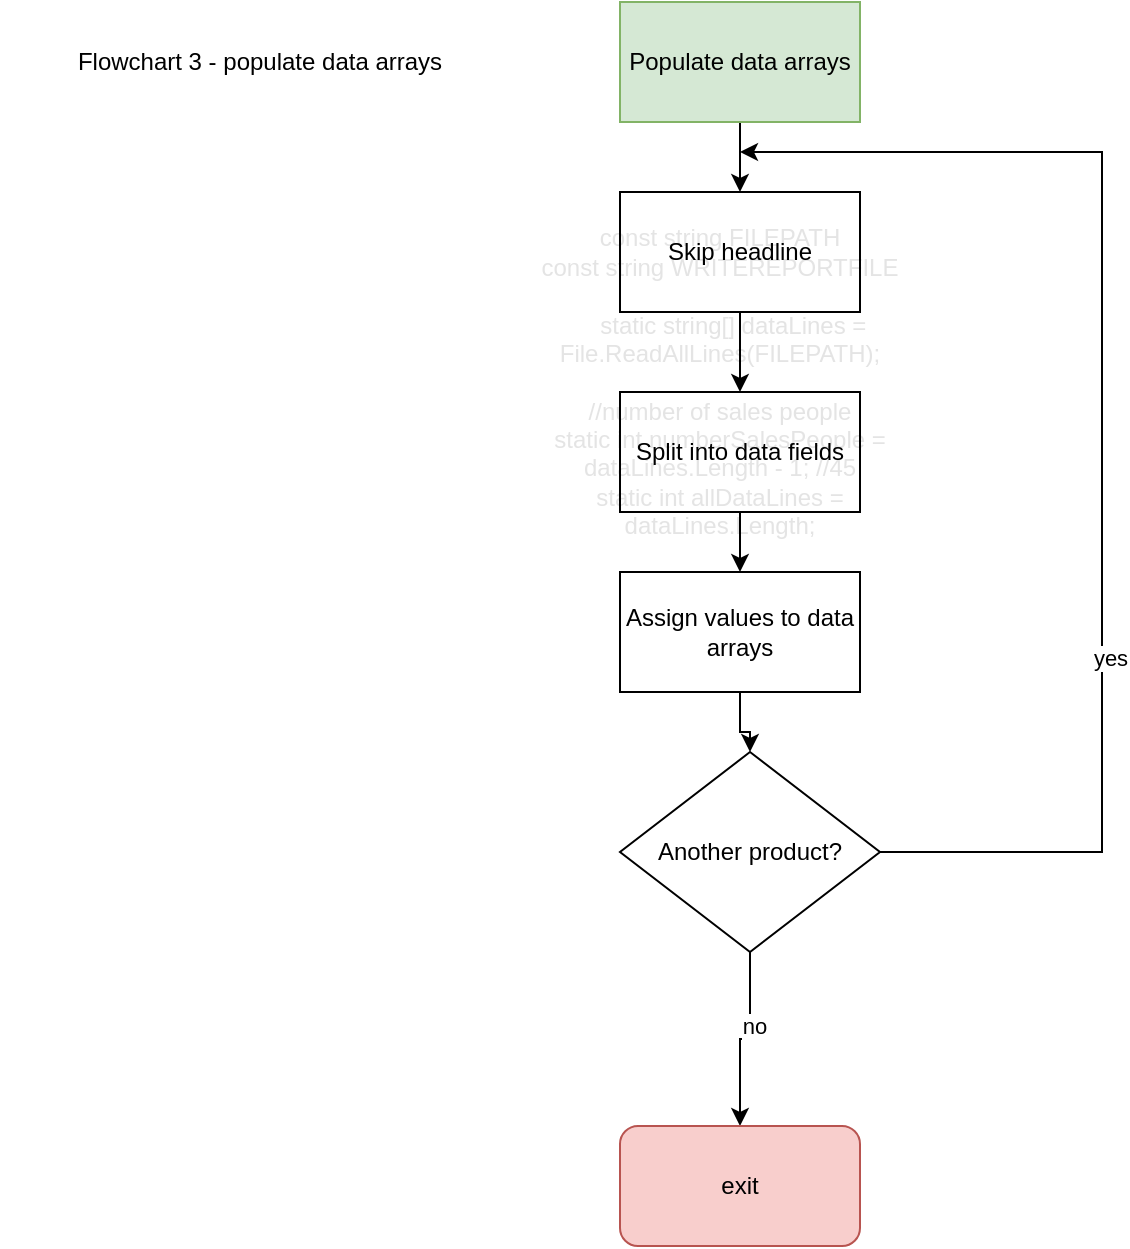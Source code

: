 <mxfile version="25.0.3">
  <diagram name="Page-1" id="9BJzNo_qaob0qYkO_GaA">
    <mxGraphModel dx="678" dy="2942" grid="1" gridSize="10" guides="1" tooltips="1" connect="1" arrows="1" fold="1" page="1" pageScale="1" pageWidth="827" pageHeight="1169" math="0" shadow="0">
      <root>
        <mxCell id="0" />
        <mxCell id="1" parent="0" />
        <mxCell id="T4grXYIampwU97DV0ojb-1" value="Flowchart 3 - populate data arrays" style="text;html=1;align=center;verticalAlign=middle;whiteSpace=wrap;rounded=0;" parent="1" vertex="1">
          <mxGeometry x="30" y="-2300" width="260" height="30" as="geometry" />
        </mxCell>
        <mxCell id="T4grXYIampwU97DV0ojb-5" value="" style="edgeStyle=orthogonalEdgeStyle;rounded=0;orthogonalLoop=1;jettySize=auto;html=1;" parent="1" source="T4grXYIampwU97DV0ojb-3" target="T4grXYIampwU97DV0ojb-4" edge="1">
          <mxGeometry relative="1" as="geometry" />
        </mxCell>
        <mxCell id="T4grXYIampwU97DV0ojb-3" value="Populate data arrays" style="rounded=0;whiteSpace=wrap;html=1;fillColor=#d5e8d4;strokeColor=#82b366;" parent="1" vertex="1">
          <mxGeometry x="340" y="-2315" width="120" height="60" as="geometry" />
        </mxCell>
        <mxCell id="T4grXYIampwU97DV0ojb-7" value="" style="edgeStyle=orthogonalEdgeStyle;rounded=0;orthogonalLoop=1;jettySize=auto;html=1;" parent="1" source="T4grXYIampwU97DV0ojb-4" target="T4grXYIampwU97DV0ojb-6" edge="1">
          <mxGeometry relative="1" as="geometry" />
        </mxCell>
        <mxCell id="T4grXYIampwU97DV0ojb-4" value="Skip headline" style="rounded=0;whiteSpace=wrap;html=1;" parent="1" vertex="1">
          <mxGeometry x="340" y="-2220" width="120" height="60" as="geometry" />
        </mxCell>
        <mxCell id="T4grXYIampwU97DV0ojb-9" value="" style="edgeStyle=orthogonalEdgeStyle;rounded=0;orthogonalLoop=1;jettySize=auto;html=1;" parent="1" source="T4grXYIampwU97DV0ojb-6" target="T4grXYIampwU97DV0ojb-8" edge="1">
          <mxGeometry relative="1" as="geometry" />
        </mxCell>
        <mxCell id="T4grXYIampwU97DV0ojb-6" value="Split into data fields" style="rounded=0;whiteSpace=wrap;html=1;" parent="1" vertex="1">
          <mxGeometry x="340" y="-2120" width="120" height="60" as="geometry" />
        </mxCell>
        <mxCell id="T4grXYIampwU97DV0ojb-14" value="" style="edgeStyle=orthogonalEdgeStyle;rounded=0;orthogonalLoop=1;jettySize=auto;html=1;" parent="1" source="T4grXYIampwU97DV0ojb-8" target="T4grXYIampwU97DV0ojb-13" edge="1">
          <mxGeometry relative="1" as="geometry" />
        </mxCell>
        <mxCell id="T4grXYIampwU97DV0ojb-8" value="Assign values to data arrays" style="rounded=0;whiteSpace=wrap;html=1;" parent="1" vertex="1">
          <mxGeometry x="340" y="-2030" width="120" height="60" as="geometry" />
        </mxCell>
        <mxCell id="T4grXYIampwU97DV0ojb-15" style="edgeStyle=orthogonalEdgeStyle;rounded=0;orthogonalLoop=1;jettySize=auto;html=1;" parent="1" source="T4grXYIampwU97DV0ojb-13" edge="1">
          <mxGeometry relative="1" as="geometry">
            <mxPoint x="400" y="-2240" as="targetPoint" />
            <Array as="points">
              <mxPoint x="581" y="-1890" />
            </Array>
          </mxGeometry>
        </mxCell>
        <mxCell id="T4grXYIampwU97DV0ojb-16" value="yes" style="edgeLabel;html=1;align=center;verticalAlign=middle;resizable=0;points=[];" parent="T4grXYIampwU97DV0ojb-15" vertex="1" connectable="0">
          <mxGeometry x="-0.351" y="-4" relative="1" as="geometry">
            <mxPoint as="offset" />
          </mxGeometry>
        </mxCell>
        <mxCell id="T4grXYIampwU97DV0ojb-17" style="edgeStyle=orthogonalEdgeStyle;rounded=0;orthogonalLoop=1;jettySize=auto;html=1;exitX=0.5;exitY=1;exitDx=0;exitDy=0;" parent="1" source="T4grXYIampwU97DV0ojb-13" target="T4grXYIampwU97DV0ojb-20" edge="1">
          <mxGeometry relative="1" as="geometry">
            <mxPoint x="405" y="-1750" as="targetPoint" />
          </mxGeometry>
        </mxCell>
        <mxCell id="T4grXYIampwU97DV0ojb-18" value="no" style="edgeLabel;html=1;align=center;verticalAlign=middle;resizable=0;points=[];" parent="T4grXYIampwU97DV0ojb-17" vertex="1" connectable="0">
          <mxGeometry x="-0.209" y="2" relative="1" as="geometry">
            <mxPoint as="offset" />
          </mxGeometry>
        </mxCell>
        <mxCell id="T4grXYIampwU97DV0ojb-13" value="Another product?" style="rhombus;whiteSpace=wrap;html=1;rounded=0;" parent="1" vertex="1">
          <mxGeometry x="340" y="-1940" width="130" height="100" as="geometry" />
        </mxCell>
        <mxCell id="T4grXYIampwU97DV0ojb-20" value="exit" style="rounded=1;whiteSpace=wrap;html=1;fillColor=#f8cecc;strokeColor=#b85450;" parent="1" vertex="1">
          <mxGeometry x="340" y="-1753" width="120" height="60" as="geometry" />
        </mxCell>
        <mxCell id="cb8ZnLN8y4FKAPARwW9O-1" value="const string FILEPATH&lt;br&gt;const string WRITEREPORTFILE&lt;br&gt;&lt;br&gt;&amp;nbsp; &amp;nbsp; static string[] dataLines = File.ReadAllLines(FILEPATH);&lt;br&gt;&lt;br&gt;//number of sales people&lt;br&gt;static int numberSalesPeople = dataLines.Length - 1; //45&lt;br&gt;static int allDataLines = dataLines.Length;" style="text;align=center;verticalAlign=middle;rounded=0;html=1;whiteSpace=wrap;textOpacity=10;" vertex="1" parent="1">
          <mxGeometry x="290" y="-2220" width="200" height="190" as="geometry" />
        </mxCell>
      </root>
    </mxGraphModel>
  </diagram>
</mxfile>
